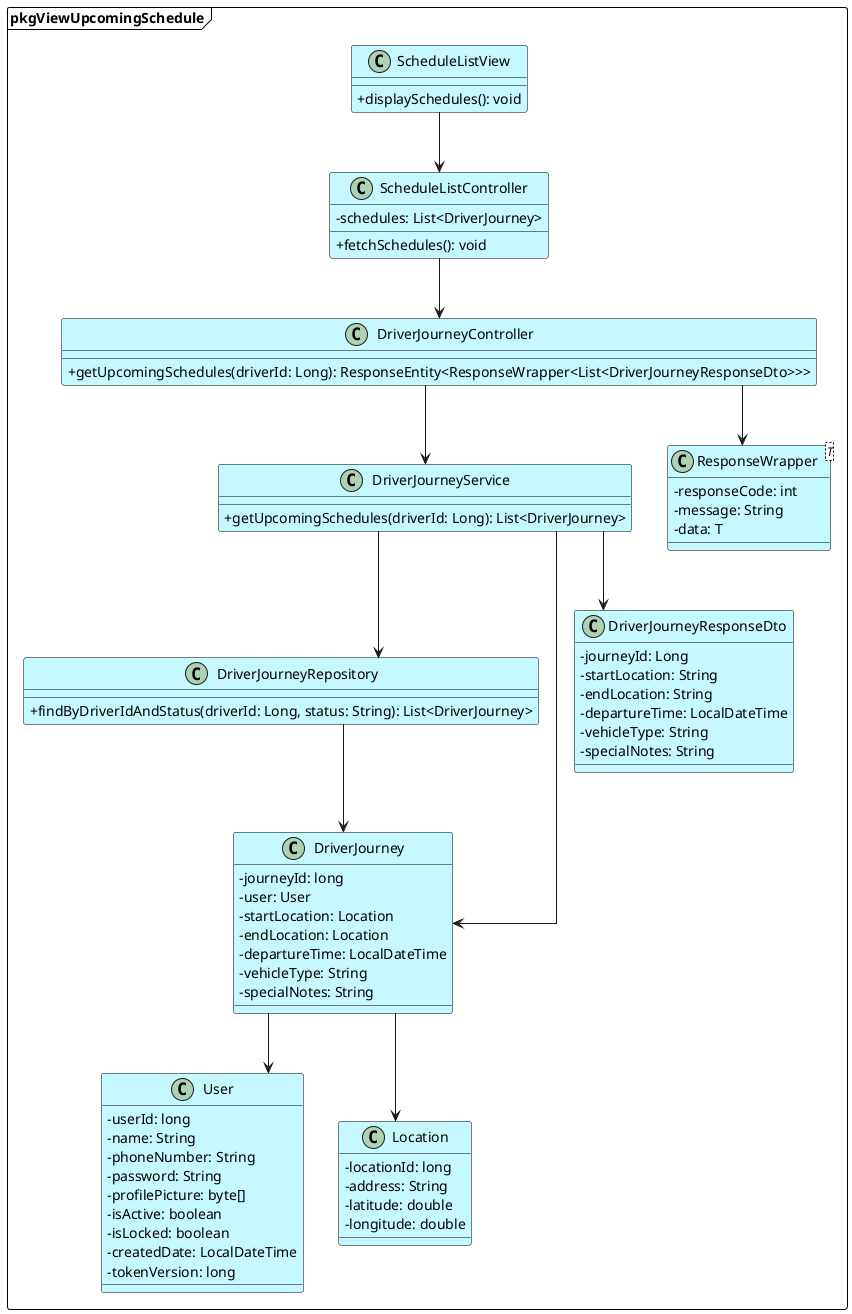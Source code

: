 @startuml ViewUpcomingSchedule
skinparam classAttributeIconSize 0
skinparam linetype ortho

skinparam BackgroundColor #ffffff
skinparam class {
    BackgroundColor #c6f8ff
    BorderColor #000000
}

skinparam package {
    BackgroundColor #ffffff
    BorderColor #000000
}

package pkgViewUpcomingSchedule <<Frame>>{

        class ScheduleListView {
            + displaySchedules(): void
        }

        class ScheduleListController {
            - schedules: List<DriverJourney>
            + fetchSchedules(): void
        }

        class DriverJourneyController {
            + getUpcomingSchedules(driverId: Long): ResponseEntity<ResponseWrapper<List<DriverJourneyResponseDto>>>
        }
 
        class DriverJourneyService {
            + getUpcomingSchedules(driverId: Long): List<DriverJourney>
        }

        class DriverJourneyRepository {
            + findByDriverIdAndStatus(driverId: Long, status: String): List<DriverJourney>
        }
  
        class DriverJourneyResponseDto {
            - journeyId: Long
            - startLocation: String
            - endLocation: String
            - departureTime: LocalDateTime
            - vehicleType: String
            - specialNotes: String
        }

        class ResponseWrapper<T> {
            - responseCode: int
            - message: String
            - data: T
        }

        class DriverJourney {
            - journeyId: long
            - user: User
            - startLocation: Location
            - endLocation: Location
            - departureTime: LocalDateTime
            - vehicleType: String
            - specialNotes: String
        }

        class User {
            - userId: long
            - name: String
            - phoneNumber: String
            - password: String
            - profilePicture: byte[]
            - isActive: boolean
            - isLocked: boolean
            - createdDate: LocalDateTime
            - tokenVersion: long
        }

        class Location {
            - locationId: long
            - address: String
            - latitude: double
            - longitude: double
        }
    

    ScheduleListView --> ScheduleListController
    ScheduleListController --> DriverJourneyController
    DriverJourneyController --> DriverJourneyService
    DriverJourneyService --> DriverJourneyRepository
    DriverJourneyService --> DriverJourneyResponseDto
    DriverJourneyController --> ResponseWrapper
    DriverJourneyService --> DriverJourney
    DriverJourneyRepository --> DriverJourney
    DriverJourney --> User
    DriverJourney --> Location

}

@enduml